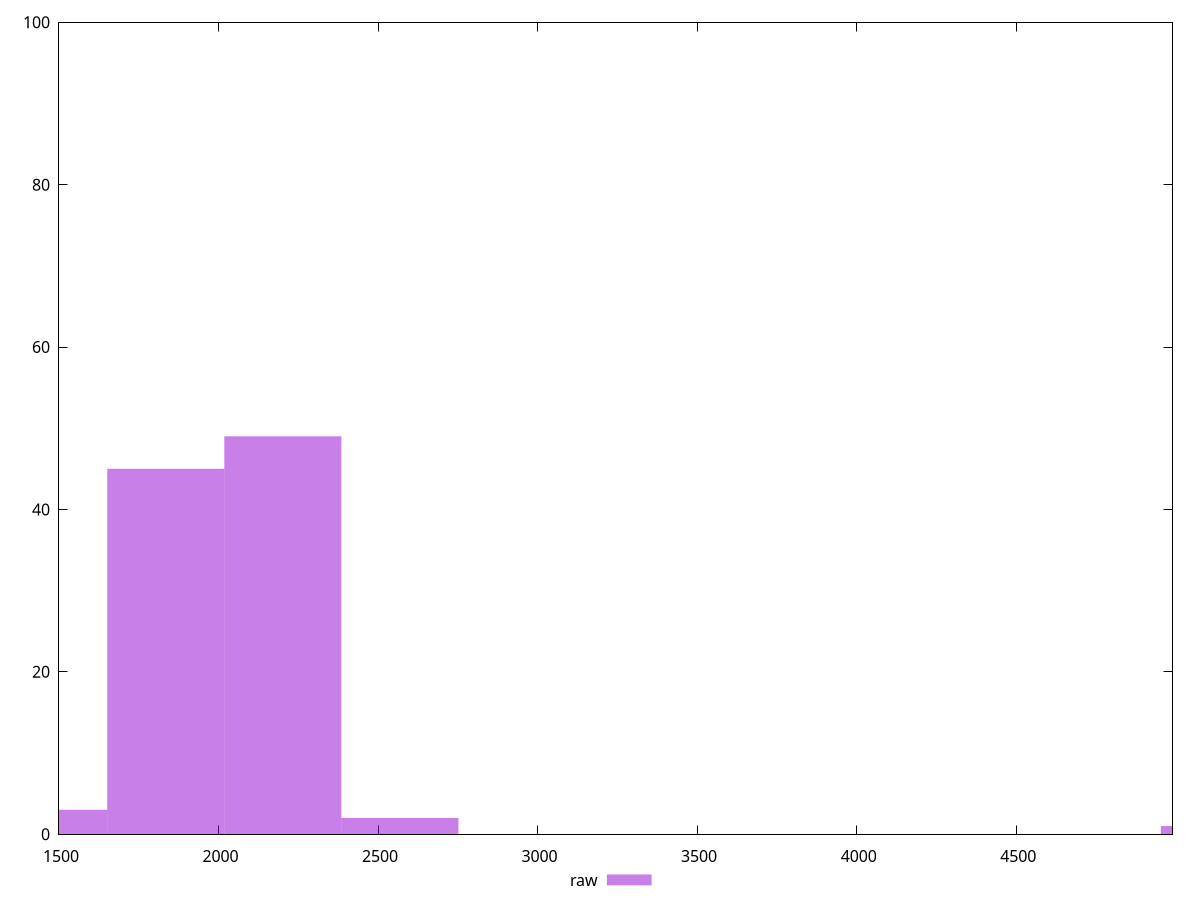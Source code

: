 reset

$raw <<EOF
5137.060374967262 1
2201.597303557398 49
1834.664419631165 45
1467.731535704932 3
2568.530187483631 2
EOF

set key outside below
set boxwidth 366.932883926233
set xrange [1500:4990]
set yrange [0:100]
set trange [0:100]
set style fill transparent solid 0.5 noborder
set terminal svg size 640, 490 enhanced background rgb 'white'
set output "report_00025_2021-02-22T21:38:55.199Z/unused-javascript/samples/pages+cached/raw/histogram.svg"

plot $raw title "raw" with boxes

reset
